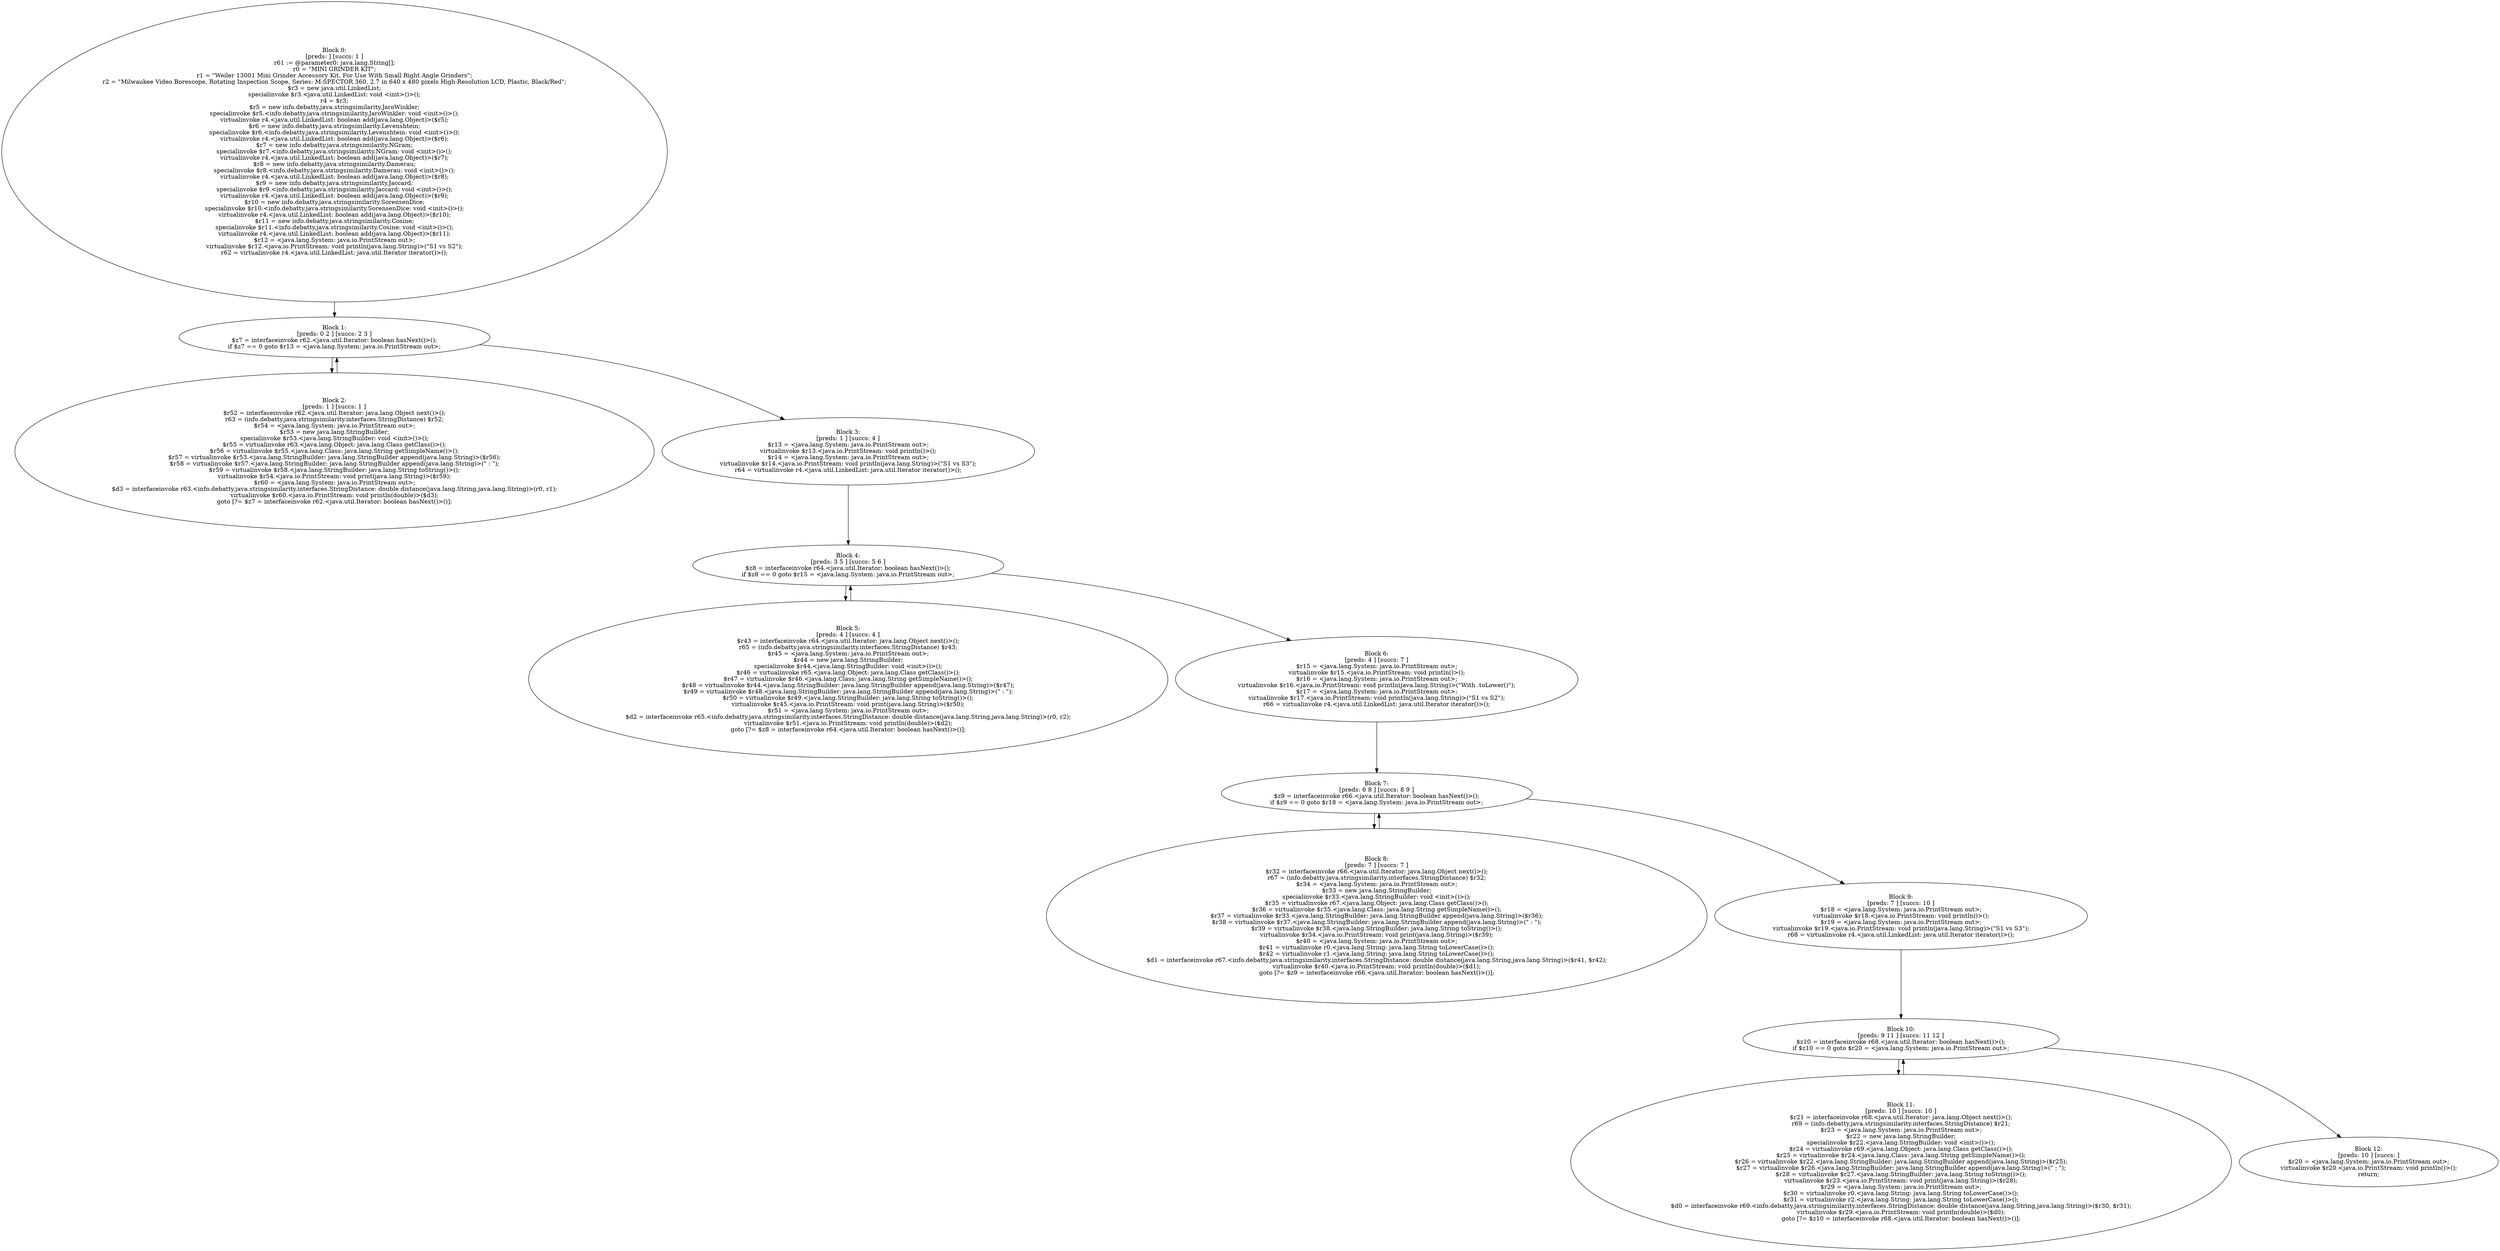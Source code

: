 digraph "unitGraph" {
    "Block 0:
[preds: ] [succs: 1 ]
r61 := @parameter0: java.lang.String[];
r0 = \"MINI GRINDER KIT\";
r1 = \"Weiler 13001 Mini Grinder Accessory Kit, For Use With Small Right Angle Grinders\";
r2 = \"Milwaukee Video Borescope, Rotating Inspection Scope, Series: M-SPECTOR 360, 2.7 in 640 x 480 pixels High-Resolution LCD, Plastic, Black/Red\";
$r3 = new java.util.LinkedList;
specialinvoke $r3.<java.util.LinkedList: void <init>()>();
r4 = $r3;
$r5 = new info.debatty.java.stringsimilarity.JaroWinkler;
specialinvoke $r5.<info.debatty.java.stringsimilarity.JaroWinkler: void <init>()>();
virtualinvoke r4.<java.util.LinkedList: boolean add(java.lang.Object)>($r5);
$r6 = new info.debatty.java.stringsimilarity.Levenshtein;
specialinvoke $r6.<info.debatty.java.stringsimilarity.Levenshtein: void <init>()>();
virtualinvoke r4.<java.util.LinkedList: boolean add(java.lang.Object)>($r6);
$r7 = new info.debatty.java.stringsimilarity.NGram;
specialinvoke $r7.<info.debatty.java.stringsimilarity.NGram: void <init>()>();
virtualinvoke r4.<java.util.LinkedList: boolean add(java.lang.Object)>($r7);
$r8 = new info.debatty.java.stringsimilarity.Damerau;
specialinvoke $r8.<info.debatty.java.stringsimilarity.Damerau: void <init>()>();
virtualinvoke r4.<java.util.LinkedList: boolean add(java.lang.Object)>($r8);
$r9 = new info.debatty.java.stringsimilarity.Jaccard;
specialinvoke $r9.<info.debatty.java.stringsimilarity.Jaccard: void <init>()>();
virtualinvoke r4.<java.util.LinkedList: boolean add(java.lang.Object)>($r9);
$r10 = new info.debatty.java.stringsimilarity.SorensenDice;
specialinvoke $r10.<info.debatty.java.stringsimilarity.SorensenDice: void <init>()>();
virtualinvoke r4.<java.util.LinkedList: boolean add(java.lang.Object)>($r10);
$r11 = new info.debatty.java.stringsimilarity.Cosine;
specialinvoke $r11.<info.debatty.java.stringsimilarity.Cosine: void <init>()>();
virtualinvoke r4.<java.util.LinkedList: boolean add(java.lang.Object)>($r11);
$r12 = <java.lang.System: java.io.PrintStream out>;
virtualinvoke $r12.<java.io.PrintStream: void println(java.lang.String)>(\"S1 vs S2\");
r62 = virtualinvoke r4.<java.util.LinkedList: java.util.Iterator iterator()>();
"
    "Block 1:
[preds: 0 2 ] [succs: 2 3 ]
$z7 = interfaceinvoke r62.<java.util.Iterator: boolean hasNext()>();
if $z7 == 0 goto $r13 = <java.lang.System: java.io.PrintStream out>;
"
    "Block 2:
[preds: 1 ] [succs: 1 ]
$r52 = interfaceinvoke r62.<java.util.Iterator: java.lang.Object next()>();
r63 = (info.debatty.java.stringsimilarity.interfaces.StringDistance) $r52;
$r54 = <java.lang.System: java.io.PrintStream out>;
$r53 = new java.lang.StringBuilder;
specialinvoke $r53.<java.lang.StringBuilder: void <init>()>();
$r55 = virtualinvoke r63.<java.lang.Object: java.lang.Class getClass()>();
$r56 = virtualinvoke $r55.<java.lang.Class: java.lang.String getSimpleName()>();
$r57 = virtualinvoke $r53.<java.lang.StringBuilder: java.lang.StringBuilder append(java.lang.String)>($r56);
$r58 = virtualinvoke $r57.<java.lang.StringBuilder: java.lang.StringBuilder append(java.lang.String)>(\" : \");
$r59 = virtualinvoke $r58.<java.lang.StringBuilder: java.lang.String toString()>();
virtualinvoke $r54.<java.io.PrintStream: void print(java.lang.String)>($r59);
$r60 = <java.lang.System: java.io.PrintStream out>;
$d3 = interfaceinvoke r63.<info.debatty.java.stringsimilarity.interfaces.StringDistance: double distance(java.lang.String,java.lang.String)>(r0, r1);
virtualinvoke $r60.<java.io.PrintStream: void println(double)>($d3);
goto [?= $z7 = interfaceinvoke r62.<java.util.Iterator: boolean hasNext()>()];
"
    "Block 3:
[preds: 1 ] [succs: 4 ]
$r13 = <java.lang.System: java.io.PrintStream out>;
virtualinvoke $r13.<java.io.PrintStream: void println()>();
$r14 = <java.lang.System: java.io.PrintStream out>;
virtualinvoke $r14.<java.io.PrintStream: void println(java.lang.String)>(\"S1 vs S3\");
r64 = virtualinvoke r4.<java.util.LinkedList: java.util.Iterator iterator()>();
"
    "Block 4:
[preds: 3 5 ] [succs: 5 6 ]
$z8 = interfaceinvoke r64.<java.util.Iterator: boolean hasNext()>();
if $z8 == 0 goto $r15 = <java.lang.System: java.io.PrintStream out>;
"
    "Block 5:
[preds: 4 ] [succs: 4 ]
$r43 = interfaceinvoke r64.<java.util.Iterator: java.lang.Object next()>();
r65 = (info.debatty.java.stringsimilarity.interfaces.StringDistance) $r43;
$r45 = <java.lang.System: java.io.PrintStream out>;
$r44 = new java.lang.StringBuilder;
specialinvoke $r44.<java.lang.StringBuilder: void <init>()>();
$r46 = virtualinvoke r65.<java.lang.Object: java.lang.Class getClass()>();
$r47 = virtualinvoke $r46.<java.lang.Class: java.lang.String getSimpleName()>();
$r48 = virtualinvoke $r44.<java.lang.StringBuilder: java.lang.StringBuilder append(java.lang.String)>($r47);
$r49 = virtualinvoke $r48.<java.lang.StringBuilder: java.lang.StringBuilder append(java.lang.String)>(\" : \");
$r50 = virtualinvoke $r49.<java.lang.StringBuilder: java.lang.String toString()>();
virtualinvoke $r45.<java.io.PrintStream: void print(java.lang.String)>($r50);
$r51 = <java.lang.System: java.io.PrintStream out>;
$d2 = interfaceinvoke r65.<info.debatty.java.stringsimilarity.interfaces.StringDistance: double distance(java.lang.String,java.lang.String)>(r0, r2);
virtualinvoke $r51.<java.io.PrintStream: void println(double)>($d2);
goto [?= $z8 = interfaceinvoke r64.<java.util.Iterator: boolean hasNext()>()];
"
    "Block 6:
[preds: 4 ] [succs: 7 ]
$r15 = <java.lang.System: java.io.PrintStream out>;
virtualinvoke $r15.<java.io.PrintStream: void println()>();
$r16 = <java.lang.System: java.io.PrintStream out>;
virtualinvoke $r16.<java.io.PrintStream: void println(java.lang.String)>(\"With .toLower()\");
$r17 = <java.lang.System: java.io.PrintStream out>;
virtualinvoke $r17.<java.io.PrintStream: void println(java.lang.String)>(\"S1 vs S2\");
r66 = virtualinvoke r4.<java.util.LinkedList: java.util.Iterator iterator()>();
"
    "Block 7:
[preds: 6 8 ] [succs: 8 9 ]
$z9 = interfaceinvoke r66.<java.util.Iterator: boolean hasNext()>();
if $z9 == 0 goto $r18 = <java.lang.System: java.io.PrintStream out>;
"
    "Block 8:
[preds: 7 ] [succs: 7 ]
$r32 = interfaceinvoke r66.<java.util.Iterator: java.lang.Object next()>();
r67 = (info.debatty.java.stringsimilarity.interfaces.StringDistance) $r32;
$r34 = <java.lang.System: java.io.PrintStream out>;
$r33 = new java.lang.StringBuilder;
specialinvoke $r33.<java.lang.StringBuilder: void <init>()>();
$r35 = virtualinvoke r67.<java.lang.Object: java.lang.Class getClass()>();
$r36 = virtualinvoke $r35.<java.lang.Class: java.lang.String getSimpleName()>();
$r37 = virtualinvoke $r33.<java.lang.StringBuilder: java.lang.StringBuilder append(java.lang.String)>($r36);
$r38 = virtualinvoke $r37.<java.lang.StringBuilder: java.lang.StringBuilder append(java.lang.String)>(\" : \");
$r39 = virtualinvoke $r38.<java.lang.StringBuilder: java.lang.String toString()>();
virtualinvoke $r34.<java.io.PrintStream: void print(java.lang.String)>($r39);
$r40 = <java.lang.System: java.io.PrintStream out>;
$r41 = virtualinvoke r0.<java.lang.String: java.lang.String toLowerCase()>();
$r42 = virtualinvoke r1.<java.lang.String: java.lang.String toLowerCase()>();
$d1 = interfaceinvoke r67.<info.debatty.java.stringsimilarity.interfaces.StringDistance: double distance(java.lang.String,java.lang.String)>($r41, $r42);
virtualinvoke $r40.<java.io.PrintStream: void println(double)>($d1);
goto [?= $z9 = interfaceinvoke r66.<java.util.Iterator: boolean hasNext()>()];
"
    "Block 9:
[preds: 7 ] [succs: 10 ]
$r18 = <java.lang.System: java.io.PrintStream out>;
virtualinvoke $r18.<java.io.PrintStream: void println()>();
$r19 = <java.lang.System: java.io.PrintStream out>;
virtualinvoke $r19.<java.io.PrintStream: void println(java.lang.String)>(\"S1 vs S3\");
r68 = virtualinvoke r4.<java.util.LinkedList: java.util.Iterator iterator()>();
"
    "Block 10:
[preds: 9 11 ] [succs: 11 12 ]
$z10 = interfaceinvoke r68.<java.util.Iterator: boolean hasNext()>();
if $z10 == 0 goto $r20 = <java.lang.System: java.io.PrintStream out>;
"
    "Block 11:
[preds: 10 ] [succs: 10 ]
$r21 = interfaceinvoke r68.<java.util.Iterator: java.lang.Object next()>();
r69 = (info.debatty.java.stringsimilarity.interfaces.StringDistance) $r21;
$r23 = <java.lang.System: java.io.PrintStream out>;
$r22 = new java.lang.StringBuilder;
specialinvoke $r22.<java.lang.StringBuilder: void <init>()>();
$r24 = virtualinvoke r69.<java.lang.Object: java.lang.Class getClass()>();
$r25 = virtualinvoke $r24.<java.lang.Class: java.lang.String getSimpleName()>();
$r26 = virtualinvoke $r22.<java.lang.StringBuilder: java.lang.StringBuilder append(java.lang.String)>($r25);
$r27 = virtualinvoke $r26.<java.lang.StringBuilder: java.lang.StringBuilder append(java.lang.String)>(\" : \");
$r28 = virtualinvoke $r27.<java.lang.StringBuilder: java.lang.String toString()>();
virtualinvoke $r23.<java.io.PrintStream: void print(java.lang.String)>($r28);
$r29 = <java.lang.System: java.io.PrintStream out>;
$r30 = virtualinvoke r0.<java.lang.String: java.lang.String toLowerCase()>();
$r31 = virtualinvoke r2.<java.lang.String: java.lang.String toLowerCase()>();
$d0 = interfaceinvoke r69.<info.debatty.java.stringsimilarity.interfaces.StringDistance: double distance(java.lang.String,java.lang.String)>($r30, $r31);
virtualinvoke $r29.<java.io.PrintStream: void println(double)>($d0);
goto [?= $z10 = interfaceinvoke r68.<java.util.Iterator: boolean hasNext()>()];
"
    "Block 12:
[preds: 10 ] [succs: ]
$r20 = <java.lang.System: java.io.PrintStream out>;
virtualinvoke $r20.<java.io.PrintStream: void println()>();
return;
"
    "Block 0:
[preds: ] [succs: 1 ]
r61 := @parameter0: java.lang.String[];
r0 = \"MINI GRINDER KIT\";
r1 = \"Weiler 13001 Mini Grinder Accessory Kit, For Use With Small Right Angle Grinders\";
r2 = \"Milwaukee Video Borescope, Rotating Inspection Scope, Series: M-SPECTOR 360, 2.7 in 640 x 480 pixels High-Resolution LCD, Plastic, Black/Red\";
$r3 = new java.util.LinkedList;
specialinvoke $r3.<java.util.LinkedList: void <init>()>();
r4 = $r3;
$r5 = new info.debatty.java.stringsimilarity.JaroWinkler;
specialinvoke $r5.<info.debatty.java.stringsimilarity.JaroWinkler: void <init>()>();
virtualinvoke r4.<java.util.LinkedList: boolean add(java.lang.Object)>($r5);
$r6 = new info.debatty.java.stringsimilarity.Levenshtein;
specialinvoke $r6.<info.debatty.java.stringsimilarity.Levenshtein: void <init>()>();
virtualinvoke r4.<java.util.LinkedList: boolean add(java.lang.Object)>($r6);
$r7 = new info.debatty.java.stringsimilarity.NGram;
specialinvoke $r7.<info.debatty.java.stringsimilarity.NGram: void <init>()>();
virtualinvoke r4.<java.util.LinkedList: boolean add(java.lang.Object)>($r7);
$r8 = new info.debatty.java.stringsimilarity.Damerau;
specialinvoke $r8.<info.debatty.java.stringsimilarity.Damerau: void <init>()>();
virtualinvoke r4.<java.util.LinkedList: boolean add(java.lang.Object)>($r8);
$r9 = new info.debatty.java.stringsimilarity.Jaccard;
specialinvoke $r9.<info.debatty.java.stringsimilarity.Jaccard: void <init>()>();
virtualinvoke r4.<java.util.LinkedList: boolean add(java.lang.Object)>($r9);
$r10 = new info.debatty.java.stringsimilarity.SorensenDice;
specialinvoke $r10.<info.debatty.java.stringsimilarity.SorensenDice: void <init>()>();
virtualinvoke r4.<java.util.LinkedList: boolean add(java.lang.Object)>($r10);
$r11 = new info.debatty.java.stringsimilarity.Cosine;
specialinvoke $r11.<info.debatty.java.stringsimilarity.Cosine: void <init>()>();
virtualinvoke r4.<java.util.LinkedList: boolean add(java.lang.Object)>($r11);
$r12 = <java.lang.System: java.io.PrintStream out>;
virtualinvoke $r12.<java.io.PrintStream: void println(java.lang.String)>(\"S1 vs S2\");
r62 = virtualinvoke r4.<java.util.LinkedList: java.util.Iterator iterator()>();
"->"Block 1:
[preds: 0 2 ] [succs: 2 3 ]
$z7 = interfaceinvoke r62.<java.util.Iterator: boolean hasNext()>();
if $z7 == 0 goto $r13 = <java.lang.System: java.io.PrintStream out>;
";
    "Block 1:
[preds: 0 2 ] [succs: 2 3 ]
$z7 = interfaceinvoke r62.<java.util.Iterator: boolean hasNext()>();
if $z7 == 0 goto $r13 = <java.lang.System: java.io.PrintStream out>;
"->"Block 2:
[preds: 1 ] [succs: 1 ]
$r52 = interfaceinvoke r62.<java.util.Iterator: java.lang.Object next()>();
r63 = (info.debatty.java.stringsimilarity.interfaces.StringDistance) $r52;
$r54 = <java.lang.System: java.io.PrintStream out>;
$r53 = new java.lang.StringBuilder;
specialinvoke $r53.<java.lang.StringBuilder: void <init>()>();
$r55 = virtualinvoke r63.<java.lang.Object: java.lang.Class getClass()>();
$r56 = virtualinvoke $r55.<java.lang.Class: java.lang.String getSimpleName()>();
$r57 = virtualinvoke $r53.<java.lang.StringBuilder: java.lang.StringBuilder append(java.lang.String)>($r56);
$r58 = virtualinvoke $r57.<java.lang.StringBuilder: java.lang.StringBuilder append(java.lang.String)>(\" : \");
$r59 = virtualinvoke $r58.<java.lang.StringBuilder: java.lang.String toString()>();
virtualinvoke $r54.<java.io.PrintStream: void print(java.lang.String)>($r59);
$r60 = <java.lang.System: java.io.PrintStream out>;
$d3 = interfaceinvoke r63.<info.debatty.java.stringsimilarity.interfaces.StringDistance: double distance(java.lang.String,java.lang.String)>(r0, r1);
virtualinvoke $r60.<java.io.PrintStream: void println(double)>($d3);
goto [?= $z7 = interfaceinvoke r62.<java.util.Iterator: boolean hasNext()>()];
";
    "Block 1:
[preds: 0 2 ] [succs: 2 3 ]
$z7 = interfaceinvoke r62.<java.util.Iterator: boolean hasNext()>();
if $z7 == 0 goto $r13 = <java.lang.System: java.io.PrintStream out>;
"->"Block 3:
[preds: 1 ] [succs: 4 ]
$r13 = <java.lang.System: java.io.PrintStream out>;
virtualinvoke $r13.<java.io.PrintStream: void println()>();
$r14 = <java.lang.System: java.io.PrintStream out>;
virtualinvoke $r14.<java.io.PrintStream: void println(java.lang.String)>(\"S1 vs S3\");
r64 = virtualinvoke r4.<java.util.LinkedList: java.util.Iterator iterator()>();
";
    "Block 2:
[preds: 1 ] [succs: 1 ]
$r52 = interfaceinvoke r62.<java.util.Iterator: java.lang.Object next()>();
r63 = (info.debatty.java.stringsimilarity.interfaces.StringDistance) $r52;
$r54 = <java.lang.System: java.io.PrintStream out>;
$r53 = new java.lang.StringBuilder;
specialinvoke $r53.<java.lang.StringBuilder: void <init>()>();
$r55 = virtualinvoke r63.<java.lang.Object: java.lang.Class getClass()>();
$r56 = virtualinvoke $r55.<java.lang.Class: java.lang.String getSimpleName()>();
$r57 = virtualinvoke $r53.<java.lang.StringBuilder: java.lang.StringBuilder append(java.lang.String)>($r56);
$r58 = virtualinvoke $r57.<java.lang.StringBuilder: java.lang.StringBuilder append(java.lang.String)>(\" : \");
$r59 = virtualinvoke $r58.<java.lang.StringBuilder: java.lang.String toString()>();
virtualinvoke $r54.<java.io.PrintStream: void print(java.lang.String)>($r59);
$r60 = <java.lang.System: java.io.PrintStream out>;
$d3 = interfaceinvoke r63.<info.debatty.java.stringsimilarity.interfaces.StringDistance: double distance(java.lang.String,java.lang.String)>(r0, r1);
virtualinvoke $r60.<java.io.PrintStream: void println(double)>($d3);
goto [?= $z7 = interfaceinvoke r62.<java.util.Iterator: boolean hasNext()>()];
"->"Block 1:
[preds: 0 2 ] [succs: 2 3 ]
$z7 = interfaceinvoke r62.<java.util.Iterator: boolean hasNext()>();
if $z7 == 0 goto $r13 = <java.lang.System: java.io.PrintStream out>;
";
    "Block 3:
[preds: 1 ] [succs: 4 ]
$r13 = <java.lang.System: java.io.PrintStream out>;
virtualinvoke $r13.<java.io.PrintStream: void println()>();
$r14 = <java.lang.System: java.io.PrintStream out>;
virtualinvoke $r14.<java.io.PrintStream: void println(java.lang.String)>(\"S1 vs S3\");
r64 = virtualinvoke r4.<java.util.LinkedList: java.util.Iterator iterator()>();
"->"Block 4:
[preds: 3 5 ] [succs: 5 6 ]
$z8 = interfaceinvoke r64.<java.util.Iterator: boolean hasNext()>();
if $z8 == 0 goto $r15 = <java.lang.System: java.io.PrintStream out>;
";
    "Block 4:
[preds: 3 5 ] [succs: 5 6 ]
$z8 = interfaceinvoke r64.<java.util.Iterator: boolean hasNext()>();
if $z8 == 0 goto $r15 = <java.lang.System: java.io.PrintStream out>;
"->"Block 5:
[preds: 4 ] [succs: 4 ]
$r43 = interfaceinvoke r64.<java.util.Iterator: java.lang.Object next()>();
r65 = (info.debatty.java.stringsimilarity.interfaces.StringDistance) $r43;
$r45 = <java.lang.System: java.io.PrintStream out>;
$r44 = new java.lang.StringBuilder;
specialinvoke $r44.<java.lang.StringBuilder: void <init>()>();
$r46 = virtualinvoke r65.<java.lang.Object: java.lang.Class getClass()>();
$r47 = virtualinvoke $r46.<java.lang.Class: java.lang.String getSimpleName()>();
$r48 = virtualinvoke $r44.<java.lang.StringBuilder: java.lang.StringBuilder append(java.lang.String)>($r47);
$r49 = virtualinvoke $r48.<java.lang.StringBuilder: java.lang.StringBuilder append(java.lang.String)>(\" : \");
$r50 = virtualinvoke $r49.<java.lang.StringBuilder: java.lang.String toString()>();
virtualinvoke $r45.<java.io.PrintStream: void print(java.lang.String)>($r50);
$r51 = <java.lang.System: java.io.PrintStream out>;
$d2 = interfaceinvoke r65.<info.debatty.java.stringsimilarity.interfaces.StringDistance: double distance(java.lang.String,java.lang.String)>(r0, r2);
virtualinvoke $r51.<java.io.PrintStream: void println(double)>($d2);
goto [?= $z8 = interfaceinvoke r64.<java.util.Iterator: boolean hasNext()>()];
";
    "Block 4:
[preds: 3 5 ] [succs: 5 6 ]
$z8 = interfaceinvoke r64.<java.util.Iterator: boolean hasNext()>();
if $z8 == 0 goto $r15 = <java.lang.System: java.io.PrintStream out>;
"->"Block 6:
[preds: 4 ] [succs: 7 ]
$r15 = <java.lang.System: java.io.PrintStream out>;
virtualinvoke $r15.<java.io.PrintStream: void println()>();
$r16 = <java.lang.System: java.io.PrintStream out>;
virtualinvoke $r16.<java.io.PrintStream: void println(java.lang.String)>(\"With .toLower()\");
$r17 = <java.lang.System: java.io.PrintStream out>;
virtualinvoke $r17.<java.io.PrintStream: void println(java.lang.String)>(\"S1 vs S2\");
r66 = virtualinvoke r4.<java.util.LinkedList: java.util.Iterator iterator()>();
";
    "Block 5:
[preds: 4 ] [succs: 4 ]
$r43 = interfaceinvoke r64.<java.util.Iterator: java.lang.Object next()>();
r65 = (info.debatty.java.stringsimilarity.interfaces.StringDistance) $r43;
$r45 = <java.lang.System: java.io.PrintStream out>;
$r44 = new java.lang.StringBuilder;
specialinvoke $r44.<java.lang.StringBuilder: void <init>()>();
$r46 = virtualinvoke r65.<java.lang.Object: java.lang.Class getClass()>();
$r47 = virtualinvoke $r46.<java.lang.Class: java.lang.String getSimpleName()>();
$r48 = virtualinvoke $r44.<java.lang.StringBuilder: java.lang.StringBuilder append(java.lang.String)>($r47);
$r49 = virtualinvoke $r48.<java.lang.StringBuilder: java.lang.StringBuilder append(java.lang.String)>(\" : \");
$r50 = virtualinvoke $r49.<java.lang.StringBuilder: java.lang.String toString()>();
virtualinvoke $r45.<java.io.PrintStream: void print(java.lang.String)>($r50);
$r51 = <java.lang.System: java.io.PrintStream out>;
$d2 = interfaceinvoke r65.<info.debatty.java.stringsimilarity.interfaces.StringDistance: double distance(java.lang.String,java.lang.String)>(r0, r2);
virtualinvoke $r51.<java.io.PrintStream: void println(double)>($d2);
goto [?= $z8 = interfaceinvoke r64.<java.util.Iterator: boolean hasNext()>()];
"->"Block 4:
[preds: 3 5 ] [succs: 5 6 ]
$z8 = interfaceinvoke r64.<java.util.Iterator: boolean hasNext()>();
if $z8 == 0 goto $r15 = <java.lang.System: java.io.PrintStream out>;
";
    "Block 6:
[preds: 4 ] [succs: 7 ]
$r15 = <java.lang.System: java.io.PrintStream out>;
virtualinvoke $r15.<java.io.PrintStream: void println()>();
$r16 = <java.lang.System: java.io.PrintStream out>;
virtualinvoke $r16.<java.io.PrintStream: void println(java.lang.String)>(\"With .toLower()\");
$r17 = <java.lang.System: java.io.PrintStream out>;
virtualinvoke $r17.<java.io.PrintStream: void println(java.lang.String)>(\"S1 vs S2\");
r66 = virtualinvoke r4.<java.util.LinkedList: java.util.Iterator iterator()>();
"->"Block 7:
[preds: 6 8 ] [succs: 8 9 ]
$z9 = interfaceinvoke r66.<java.util.Iterator: boolean hasNext()>();
if $z9 == 0 goto $r18 = <java.lang.System: java.io.PrintStream out>;
";
    "Block 7:
[preds: 6 8 ] [succs: 8 9 ]
$z9 = interfaceinvoke r66.<java.util.Iterator: boolean hasNext()>();
if $z9 == 0 goto $r18 = <java.lang.System: java.io.PrintStream out>;
"->"Block 8:
[preds: 7 ] [succs: 7 ]
$r32 = interfaceinvoke r66.<java.util.Iterator: java.lang.Object next()>();
r67 = (info.debatty.java.stringsimilarity.interfaces.StringDistance) $r32;
$r34 = <java.lang.System: java.io.PrintStream out>;
$r33 = new java.lang.StringBuilder;
specialinvoke $r33.<java.lang.StringBuilder: void <init>()>();
$r35 = virtualinvoke r67.<java.lang.Object: java.lang.Class getClass()>();
$r36 = virtualinvoke $r35.<java.lang.Class: java.lang.String getSimpleName()>();
$r37 = virtualinvoke $r33.<java.lang.StringBuilder: java.lang.StringBuilder append(java.lang.String)>($r36);
$r38 = virtualinvoke $r37.<java.lang.StringBuilder: java.lang.StringBuilder append(java.lang.String)>(\" : \");
$r39 = virtualinvoke $r38.<java.lang.StringBuilder: java.lang.String toString()>();
virtualinvoke $r34.<java.io.PrintStream: void print(java.lang.String)>($r39);
$r40 = <java.lang.System: java.io.PrintStream out>;
$r41 = virtualinvoke r0.<java.lang.String: java.lang.String toLowerCase()>();
$r42 = virtualinvoke r1.<java.lang.String: java.lang.String toLowerCase()>();
$d1 = interfaceinvoke r67.<info.debatty.java.stringsimilarity.interfaces.StringDistance: double distance(java.lang.String,java.lang.String)>($r41, $r42);
virtualinvoke $r40.<java.io.PrintStream: void println(double)>($d1);
goto [?= $z9 = interfaceinvoke r66.<java.util.Iterator: boolean hasNext()>()];
";
    "Block 7:
[preds: 6 8 ] [succs: 8 9 ]
$z9 = interfaceinvoke r66.<java.util.Iterator: boolean hasNext()>();
if $z9 == 0 goto $r18 = <java.lang.System: java.io.PrintStream out>;
"->"Block 9:
[preds: 7 ] [succs: 10 ]
$r18 = <java.lang.System: java.io.PrintStream out>;
virtualinvoke $r18.<java.io.PrintStream: void println()>();
$r19 = <java.lang.System: java.io.PrintStream out>;
virtualinvoke $r19.<java.io.PrintStream: void println(java.lang.String)>(\"S1 vs S3\");
r68 = virtualinvoke r4.<java.util.LinkedList: java.util.Iterator iterator()>();
";
    "Block 8:
[preds: 7 ] [succs: 7 ]
$r32 = interfaceinvoke r66.<java.util.Iterator: java.lang.Object next()>();
r67 = (info.debatty.java.stringsimilarity.interfaces.StringDistance) $r32;
$r34 = <java.lang.System: java.io.PrintStream out>;
$r33 = new java.lang.StringBuilder;
specialinvoke $r33.<java.lang.StringBuilder: void <init>()>();
$r35 = virtualinvoke r67.<java.lang.Object: java.lang.Class getClass()>();
$r36 = virtualinvoke $r35.<java.lang.Class: java.lang.String getSimpleName()>();
$r37 = virtualinvoke $r33.<java.lang.StringBuilder: java.lang.StringBuilder append(java.lang.String)>($r36);
$r38 = virtualinvoke $r37.<java.lang.StringBuilder: java.lang.StringBuilder append(java.lang.String)>(\" : \");
$r39 = virtualinvoke $r38.<java.lang.StringBuilder: java.lang.String toString()>();
virtualinvoke $r34.<java.io.PrintStream: void print(java.lang.String)>($r39);
$r40 = <java.lang.System: java.io.PrintStream out>;
$r41 = virtualinvoke r0.<java.lang.String: java.lang.String toLowerCase()>();
$r42 = virtualinvoke r1.<java.lang.String: java.lang.String toLowerCase()>();
$d1 = interfaceinvoke r67.<info.debatty.java.stringsimilarity.interfaces.StringDistance: double distance(java.lang.String,java.lang.String)>($r41, $r42);
virtualinvoke $r40.<java.io.PrintStream: void println(double)>($d1);
goto [?= $z9 = interfaceinvoke r66.<java.util.Iterator: boolean hasNext()>()];
"->"Block 7:
[preds: 6 8 ] [succs: 8 9 ]
$z9 = interfaceinvoke r66.<java.util.Iterator: boolean hasNext()>();
if $z9 == 0 goto $r18 = <java.lang.System: java.io.PrintStream out>;
";
    "Block 9:
[preds: 7 ] [succs: 10 ]
$r18 = <java.lang.System: java.io.PrintStream out>;
virtualinvoke $r18.<java.io.PrintStream: void println()>();
$r19 = <java.lang.System: java.io.PrintStream out>;
virtualinvoke $r19.<java.io.PrintStream: void println(java.lang.String)>(\"S1 vs S3\");
r68 = virtualinvoke r4.<java.util.LinkedList: java.util.Iterator iterator()>();
"->"Block 10:
[preds: 9 11 ] [succs: 11 12 ]
$z10 = interfaceinvoke r68.<java.util.Iterator: boolean hasNext()>();
if $z10 == 0 goto $r20 = <java.lang.System: java.io.PrintStream out>;
";
    "Block 10:
[preds: 9 11 ] [succs: 11 12 ]
$z10 = interfaceinvoke r68.<java.util.Iterator: boolean hasNext()>();
if $z10 == 0 goto $r20 = <java.lang.System: java.io.PrintStream out>;
"->"Block 11:
[preds: 10 ] [succs: 10 ]
$r21 = interfaceinvoke r68.<java.util.Iterator: java.lang.Object next()>();
r69 = (info.debatty.java.stringsimilarity.interfaces.StringDistance) $r21;
$r23 = <java.lang.System: java.io.PrintStream out>;
$r22 = new java.lang.StringBuilder;
specialinvoke $r22.<java.lang.StringBuilder: void <init>()>();
$r24 = virtualinvoke r69.<java.lang.Object: java.lang.Class getClass()>();
$r25 = virtualinvoke $r24.<java.lang.Class: java.lang.String getSimpleName()>();
$r26 = virtualinvoke $r22.<java.lang.StringBuilder: java.lang.StringBuilder append(java.lang.String)>($r25);
$r27 = virtualinvoke $r26.<java.lang.StringBuilder: java.lang.StringBuilder append(java.lang.String)>(\" : \");
$r28 = virtualinvoke $r27.<java.lang.StringBuilder: java.lang.String toString()>();
virtualinvoke $r23.<java.io.PrintStream: void print(java.lang.String)>($r28);
$r29 = <java.lang.System: java.io.PrintStream out>;
$r30 = virtualinvoke r0.<java.lang.String: java.lang.String toLowerCase()>();
$r31 = virtualinvoke r2.<java.lang.String: java.lang.String toLowerCase()>();
$d0 = interfaceinvoke r69.<info.debatty.java.stringsimilarity.interfaces.StringDistance: double distance(java.lang.String,java.lang.String)>($r30, $r31);
virtualinvoke $r29.<java.io.PrintStream: void println(double)>($d0);
goto [?= $z10 = interfaceinvoke r68.<java.util.Iterator: boolean hasNext()>()];
";
    "Block 10:
[preds: 9 11 ] [succs: 11 12 ]
$z10 = interfaceinvoke r68.<java.util.Iterator: boolean hasNext()>();
if $z10 == 0 goto $r20 = <java.lang.System: java.io.PrintStream out>;
"->"Block 12:
[preds: 10 ] [succs: ]
$r20 = <java.lang.System: java.io.PrintStream out>;
virtualinvoke $r20.<java.io.PrintStream: void println()>();
return;
";
    "Block 11:
[preds: 10 ] [succs: 10 ]
$r21 = interfaceinvoke r68.<java.util.Iterator: java.lang.Object next()>();
r69 = (info.debatty.java.stringsimilarity.interfaces.StringDistance) $r21;
$r23 = <java.lang.System: java.io.PrintStream out>;
$r22 = new java.lang.StringBuilder;
specialinvoke $r22.<java.lang.StringBuilder: void <init>()>();
$r24 = virtualinvoke r69.<java.lang.Object: java.lang.Class getClass()>();
$r25 = virtualinvoke $r24.<java.lang.Class: java.lang.String getSimpleName()>();
$r26 = virtualinvoke $r22.<java.lang.StringBuilder: java.lang.StringBuilder append(java.lang.String)>($r25);
$r27 = virtualinvoke $r26.<java.lang.StringBuilder: java.lang.StringBuilder append(java.lang.String)>(\" : \");
$r28 = virtualinvoke $r27.<java.lang.StringBuilder: java.lang.String toString()>();
virtualinvoke $r23.<java.io.PrintStream: void print(java.lang.String)>($r28);
$r29 = <java.lang.System: java.io.PrintStream out>;
$r30 = virtualinvoke r0.<java.lang.String: java.lang.String toLowerCase()>();
$r31 = virtualinvoke r2.<java.lang.String: java.lang.String toLowerCase()>();
$d0 = interfaceinvoke r69.<info.debatty.java.stringsimilarity.interfaces.StringDistance: double distance(java.lang.String,java.lang.String)>($r30, $r31);
virtualinvoke $r29.<java.io.PrintStream: void println(double)>($d0);
goto [?= $z10 = interfaceinvoke r68.<java.util.Iterator: boolean hasNext()>()];
"->"Block 10:
[preds: 9 11 ] [succs: 11 12 ]
$z10 = interfaceinvoke r68.<java.util.Iterator: boolean hasNext()>();
if $z10 == 0 goto $r20 = <java.lang.System: java.io.PrintStream out>;
";
}

